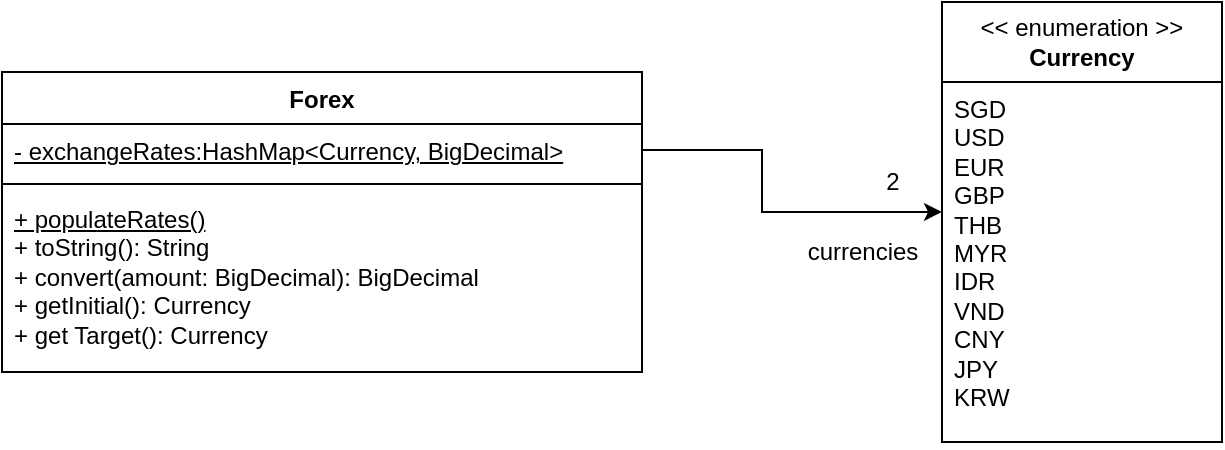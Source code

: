 <mxfile version="21.0.10" type="device"><diagram name="Page-1" id="vAl6ECt_cNf6O5D6-D3h"><mxGraphModel dx="1173" dy="652" grid="1" gridSize="10" guides="1" tooltips="1" connect="1" arrows="1" fold="1" page="1" pageScale="1" pageWidth="850" pageHeight="1100" math="0" shadow="0"><root><mxCell id="0"/><mxCell id="1" parent="0"/><mxCell id="h44oGfwBhWr0qdJ2aVvA-1" value="Forex" style="swimlane;fontStyle=1;align=center;verticalAlign=top;childLayout=stackLayout;horizontal=1;startSize=26;horizontalStack=0;resizeParent=1;resizeParentMax=0;resizeLast=0;collapsible=1;marginBottom=0;whiteSpace=wrap;html=1;" vertex="1" parent="1"><mxGeometry x="110" y="250" width="320" height="150" as="geometry"/></mxCell><mxCell id="h44oGfwBhWr0qdJ2aVvA-2" value="&lt;u&gt;- exchangeRates:HashMap&amp;lt;Currency, BigDecimal&amp;gt;&lt;/u&gt;" style="text;strokeColor=none;fillColor=none;align=left;verticalAlign=top;spacingLeft=4;spacingRight=4;overflow=hidden;rotatable=0;points=[[0,0.5],[1,0.5]];portConstraint=eastwest;whiteSpace=wrap;html=1;" vertex="1" parent="h44oGfwBhWr0qdJ2aVvA-1"><mxGeometry y="26" width="320" height="26" as="geometry"/></mxCell><mxCell id="h44oGfwBhWr0qdJ2aVvA-3" value="" style="line;strokeWidth=1;fillColor=none;align=left;verticalAlign=middle;spacingTop=-1;spacingLeft=3;spacingRight=3;rotatable=0;labelPosition=right;points=[];portConstraint=eastwest;strokeColor=inherit;" vertex="1" parent="h44oGfwBhWr0qdJ2aVvA-1"><mxGeometry y="52" width="320" height="8" as="geometry"/></mxCell><mxCell id="h44oGfwBhWr0qdJ2aVvA-4" value="&lt;u&gt;+ populateRates()&lt;/u&gt;&lt;br&gt;+ toString(): String&lt;br&gt;+ convert(amount: BigDecimal): BigDecimal&lt;br&gt;+ getInitial(): Currency&lt;br&gt;+ get Target(): Currency" style="text;strokeColor=none;fillColor=none;align=left;verticalAlign=top;spacingLeft=4;spacingRight=4;overflow=hidden;rotatable=0;points=[[0,0.5],[1,0.5]];portConstraint=eastwest;whiteSpace=wrap;html=1;" vertex="1" parent="h44oGfwBhWr0qdJ2aVvA-1"><mxGeometry y="60" width="320" height="90" as="geometry"/></mxCell><mxCell id="h44oGfwBhWr0qdJ2aVvA-5" value="&amp;lt;&amp;lt; enumeration &amp;gt;&amp;gt;&lt;br&gt;&lt;b&gt;Currency&lt;/b&gt;" style="swimlane;fontStyle=0;childLayout=stackLayout;horizontal=1;startSize=40;fillColor=none;horizontalStack=0;resizeParent=1;resizeParentMax=0;resizeLast=0;collapsible=1;marginBottom=0;whiteSpace=wrap;html=1;" vertex="1" parent="1"><mxGeometry x="580" y="215" width="140" height="220" as="geometry"/></mxCell><mxCell id="h44oGfwBhWr0qdJ2aVvA-8" value="SGD&lt;br&gt;USD&lt;br&gt;EUR&lt;br&gt;GBP&lt;br&gt;THB&lt;br&gt;MYR&lt;br&gt;IDR&lt;br&gt;VND&lt;br&gt;CNY&lt;br&gt;JPY&lt;br&gt;KRW" style="text;strokeColor=none;fillColor=none;align=left;verticalAlign=top;spacingLeft=4;spacingRight=4;overflow=hidden;rotatable=0;points=[[0,0.5],[1,0.5]];portConstraint=eastwest;whiteSpace=wrap;html=1;" vertex="1" parent="h44oGfwBhWr0qdJ2aVvA-5"><mxGeometry y="40" width="140" height="180" as="geometry"/></mxCell><mxCell id="h44oGfwBhWr0qdJ2aVvA-10" value="" style="endArrow=classic;html=1;rounded=0;exitX=1;exitY=0.5;exitDx=0;exitDy=0;entryX=0;entryY=0.361;entryDx=0;entryDy=0;entryPerimeter=0;" edge="1" parent="1" source="h44oGfwBhWr0qdJ2aVvA-2" target="h44oGfwBhWr0qdJ2aVvA-8"><mxGeometry width="50" height="50" relative="1" as="geometry"><mxPoint x="430" y="410" as="sourcePoint"/><mxPoint x="570" y="240" as="targetPoint"/><Array as="points"><mxPoint x="490" y="289"/><mxPoint x="490" y="320"/></Array></mxGeometry></mxCell><mxCell id="h44oGfwBhWr0qdJ2aVvA-11" value="currencies" style="text;html=1;align=center;verticalAlign=middle;resizable=0;points=[];autosize=1;strokeColor=none;fillColor=none;" vertex="1" parent="1"><mxGeometry x="500" y="325" width="80" height="30" as="geometry"/></mxCell><mxCell id="h44oGfwBhWr0qdJ2aVvA-12" value="2" style="text;html=1;align=center;verticalAlign=middle;resizable=0;points=[];autosize=1;strokeColor=none;fillColor=none;" vertex="1" parent="1"><mxGeometry x="540" y="290" width="30" height="30" as="geometry"/></mxCell></root></mxGraphModel></diagram></mxfile>